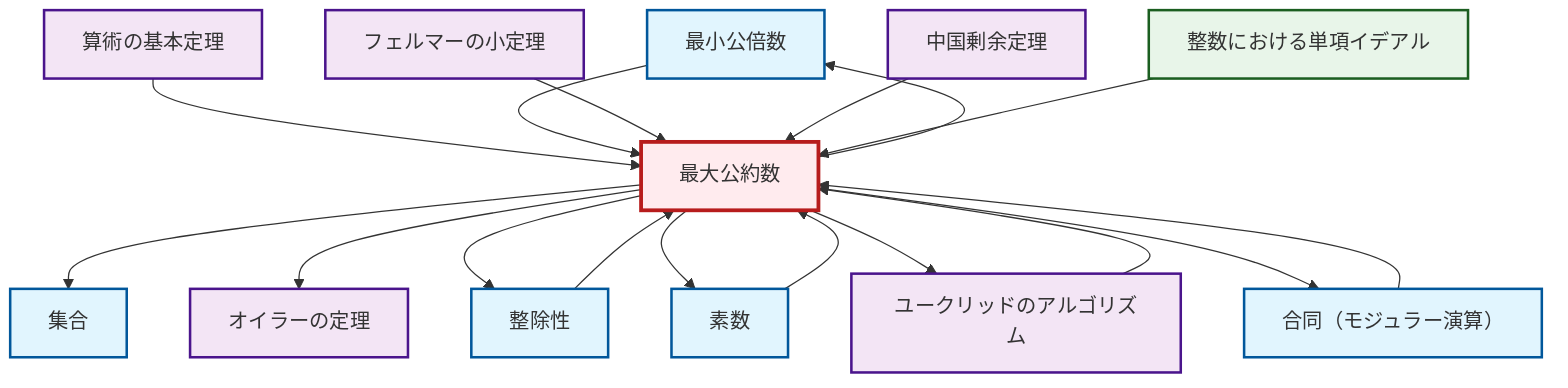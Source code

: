graph TD
    classDef definition fill:#e1f5fe,stroke:#01579b,stroke-width:2px
    classDef theorem fill:#f3e5f5,stroke:#4a148c,stroke-width:2px
    classDef axiom fill:#fff3e0,stroke:#e65100,stroke-width:2px
    classDef example fill:#e8f5e9,stroke:#1b5e20,stroke-width:2px
    classDef current fill:#ffebee,stroke:#b71c1c,stroke-width:3px
    def-lcm["最小公倍数"]:::definition
    def-prime["素数"]:::definition
    ex-principal-ideal["整数における単項イデアル"]:::example
    thm-euclidean-algorithm["ユークリッドのアルゴリズム"]:::theorem
    def-congruence["合同（モジュラー演算）"]:::definition
    thm-fundamental-arithmetic["算術の基本定理"]:::theorem
    thm-euler["オイラーの定理"]:::theorem
    def-gcd["最大公約数"]:::definition
    def-divisibility["整除性"]:::definition
    thm-fermat-little["フェルマーの小定理"]:::theorem
    thm-chinese-remainder["中国剰余定理"]:::theorem
    def-set["集合"]:::definition
    thm-fundamental-arithmetic --> def-gcd
    def-gcd --> def-set
    def-lcm --> def-gcd
    def-divisibility --> def-gcd
    thm-fermat-little --> def-gcd
    def-prime --> def-gcd
    thm-chinese-remainder --> def-gcd
    thm-euclidean-algorithm --> def-gcd
    def-gcd --> def-lcm
    def-gcd --> thm-euler
    def-gcd --> def-divisibility
    def-congruence --> def-gcd
    def-gcd --> def-prime
    ex-principal-ideal --> def-gcd
    def-gcd --> thm-euclidean-algorithm
    def-gcd --> def-congruence
    class def-gcd current